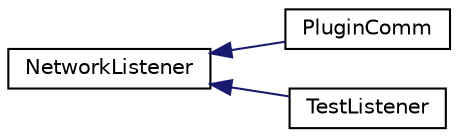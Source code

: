 digraph G
{
  edge [fontname="Helvetica",fontsize="10",labelfontname="Helvetica",labelfontsize="10"];
  node [fontname="Helvetica",fontsize="10",shape=record];
  rankdir=LR;
  Node1 [label="NetworkListener",height=0.2,width=0.4,color="black", fillcolor="white", style="filled",URL="$class_network_listener.html"];
  Node1 -> Node2 [dir=back,color="midnightblue",fontsize="10",style="solid",fontname="Helvetica"];
  Node2 [label="PluginComm",height=0.2,width=0.4,color="black", fillcolor="white", style="filled",URL="$class_plugin_comm.html"];
  Node1 -> Node3 [dir=back,color="midnightblue",fontsize="10",style="solid",fontname="Helvetica"];
  Node3 [label="TestListener",height=0.2,width=0.4,color="black", fillcolor="white", style="filled",URL="$class_test_listener.html"];
}
